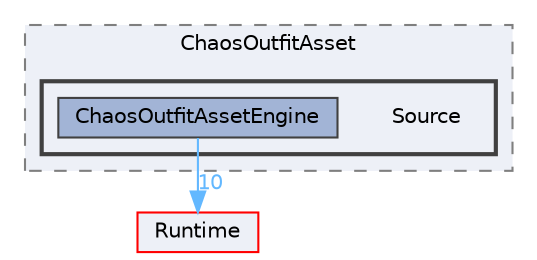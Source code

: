 digraph "Source"
{
 // INTERACTIVE_SVG=YES
 // LATEX_PDF_SIZE
  bgcolor="transparent";
  edge [fontname=Helvetica,fontsize=10,labelfontname=Helvetica,labelfontsize=10];
  node [fontname=Helvetica,fontsize=10,shape=box,height=0.2,width=0.4];
  compound=true
  subgraph clusterdir_aa55344bf7d5a66946b5d571254a17ea {
    graph [ bgcolor="#edf0f7", pencolor="grey50", label="ChaosOutfitAsset", fontname=Helvetica,fontsize=10 style="filled,dashed", URL="dir_aa55344bf7d5a66946b5d571254a17ea.html",tooltip=""]
  subgraph clusterdir_100ab3536fe566ab8288c760cb84edbd {
    graph [ bgcolor="#edf0f7", pencolor="grey25", label="", fontname=Helvetica,fontsize=10 style="filled,bold", URL="dir_100ab3536fe566ab8288c760cb84edbd.html",tooltip=""]
    dir_100ab3536fe566ab8288c760cb84edbd [shape=plaintext, label="Source"];
  dir_5d04bdf36d50486ed1c00066fe3cf99f [label="ChaosOutfitAssetEngine", fillcolor="#a2b4d6", color="grey25", style="filled", URL="dir_5d04bdf36d50486ed1c00066fe3cf99f.html",tooltip=""];
  }
  }
  dir_7536b172fbd480bfd146a1b1acd6856b [label="Runtime", fillcolor="#edf0f7", color="red", style="filled", URL="dir_7536b172fbd480bfd146a1b1acd6856b.html",tooltip=""];
  dir_5d04bdf36d50486ed1c00066fe3cf99f->dir_7536b172fbd480bfd146a1b1acd6856b [headlabel="10", labeldistance=1.5 headhref="dir_000163_000984.html" href="dir_000163_000984.html" color="steelblue1" fontcolor="steelblue1"];
}
